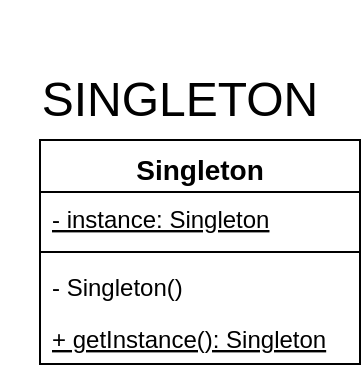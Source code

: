 <mxfile version="14.5.1" type="device"><diagram id="mJ9TwvFqCcikeRemr5bB" name="Página-1"><mxGraphModel dx="1086" dy="806" grid="1" gridSize="10" guides="1" tooltips="1" connect="1" arrows="1" fold="1" page="1" pageScale="1" pageWidth="827" pageHeight="1169" math="0" shadow="0"><root><mxCell id="0"/><mxCell id="1" parent="0"/><mxCell id="9lovi9hh9qnhTzyUKlk6-1" value="SINGLETON" style="text;html=1;strokeColor=none;fillColor=none;align=center;verticalAlign=middle;whiteSpace=wrap;rounded=0;fontSize=24;" vertex="1" parent="1"><mxGeometry x="340" y="80" width="180" height="100" as="geometry"/></mxCell><mxCell id="9lovi9hh9qnhTzyUKlk6-4" value="Singleton" style="swimlane;fontStyle=1;align=center;verticalAlign=top;childLayout=stackLayout;horizontal=1;startSize=26;horizontalStack=0;resizeParent=1;resizeParentMax=0;resizeLast=0;collapsible=1;marginBottom=0;fontSize=14;" vertex="1" parent="1"><mxGeometry x="360" y="150" width="160" height="112" as="geometry"/></mxCell><mxCell id="9lovi9hh9qnhTzyUKlk6-5" value="- instance: Singleton" style="text;strokeColor=none;fillColor=none;align=left;verticalAlign=top;spacingLeft=4;spacingRight=4;overflow=hidden;rotatable=0;points=[[0,0.5],[1,0.5]];portConstraint=eastwest;fontStyle=4" vertex="1" parent="9lovi9hh9qnhTzyUKlk6-4"><mxGeometry y="26" width="160" height="26" as="geometry"/></mxCell><mxCell id="9lovi9hh9qnhTzyUKlk6-6" value="" style="line;strokeWidth=1;fillColor=none;align=left;verticalAlign=middle;spacingTop=-1;spacingLeft=3;spacingRight=3;rotatable=0;labelPosition=right;points=[];portConstraint=eastwest;" vertex="1" parent="9lovi9hh9qnhTzyUKlk6-4"><mxGeometry y="52" width="160" height="8" as="geometry"/></mxCell><mxCell id="9lovi9hh9qnhTzyUKlk6-9" value="- Singleton()" style="text;strokeColor=none;fillColor=none;align=left;verticalAlign=top;spacingLeft=4;spacingRight=4;overflow=hidden;rotatable=0;points=[[0,0.5],[1,0.5]];portConstraint=eastwest;" vertex="1" parent="9lovi9hh9qnhTzyUKlk6-4"><mxGeometry y="60" width="160" height="26" as="geometry"/></mxCell><mxCell id="9lovi9hh9qnhTzyUKlk6-7" value="+ getInstance(): Singleton" style="text;strokeColor=none;fillColor=none;align=left;verticalAlign=top;spacingLeft=4;spacingRight=4;overflow=hidden;rotatable=0;points=[[0,0.5],[1,0.5]];portConstraint=eastwest;fontStyle=4" vertex="1" parent="9lovi9hh9qnhTzyUKlk6-4"><mxGeometry y="86" width="160" height="26" as="geometry"/></mxCell></root></mxGraphModel></diagram></mxfile>